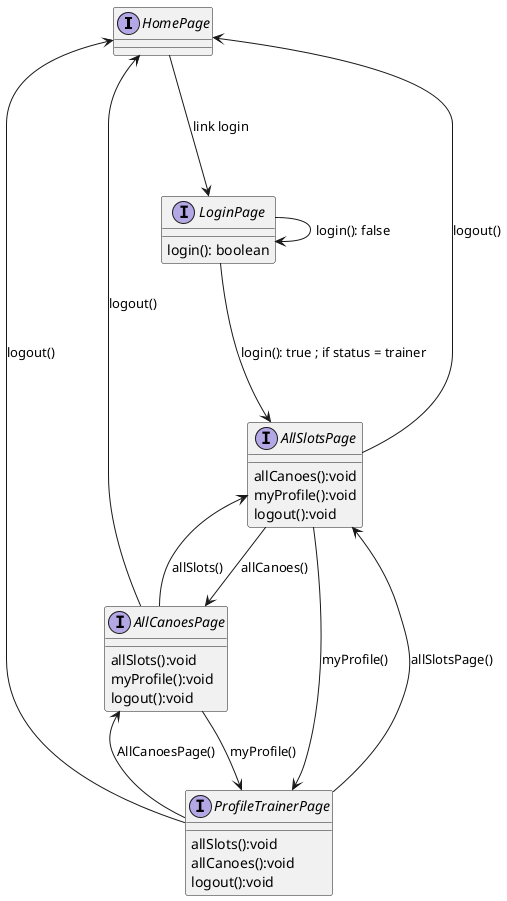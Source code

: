 @startuml ModeleStruct

interface HomePage 

interface LoginPage{
    login(): boolean
}

interface ProfileTrainerPage {
    allSlots():void
    allCanoes():void
    logout():void
}

interface AllSlotsPage {
    allCanoes():void
    myProfile():void
    logout():void
}

interface AllCanoesPage {
    allSlots():void
    myProfile():void
    logout():void
}

HomePage ---> LoginPage : link login
LoginPage --> LoginPage : login(): false

LoginPage ---> AllSlotsPage : login(): true ; if status = trainer

AllSlotsPage --> HomePage: logout()
AllSlotsPage --> AllCanoesPage: allCanoes()
AllSlotsPage --> ProfileTrainerPage: myProfile()

ProfileTrainerPage --> HomePage: logout()
ProfileTrainerPage --> AllSlotsPage: allSlotsPage()
ProfileTrainerPage --> AllCanoesPage: AllCanoesPage()

AllCanoesPage --> HomePage: logout()
AllCanoesPage --> ProfileTrainerPage: myProfile()
AllCanoesPage --> AllSlotsPage: allSlots()


@enduml